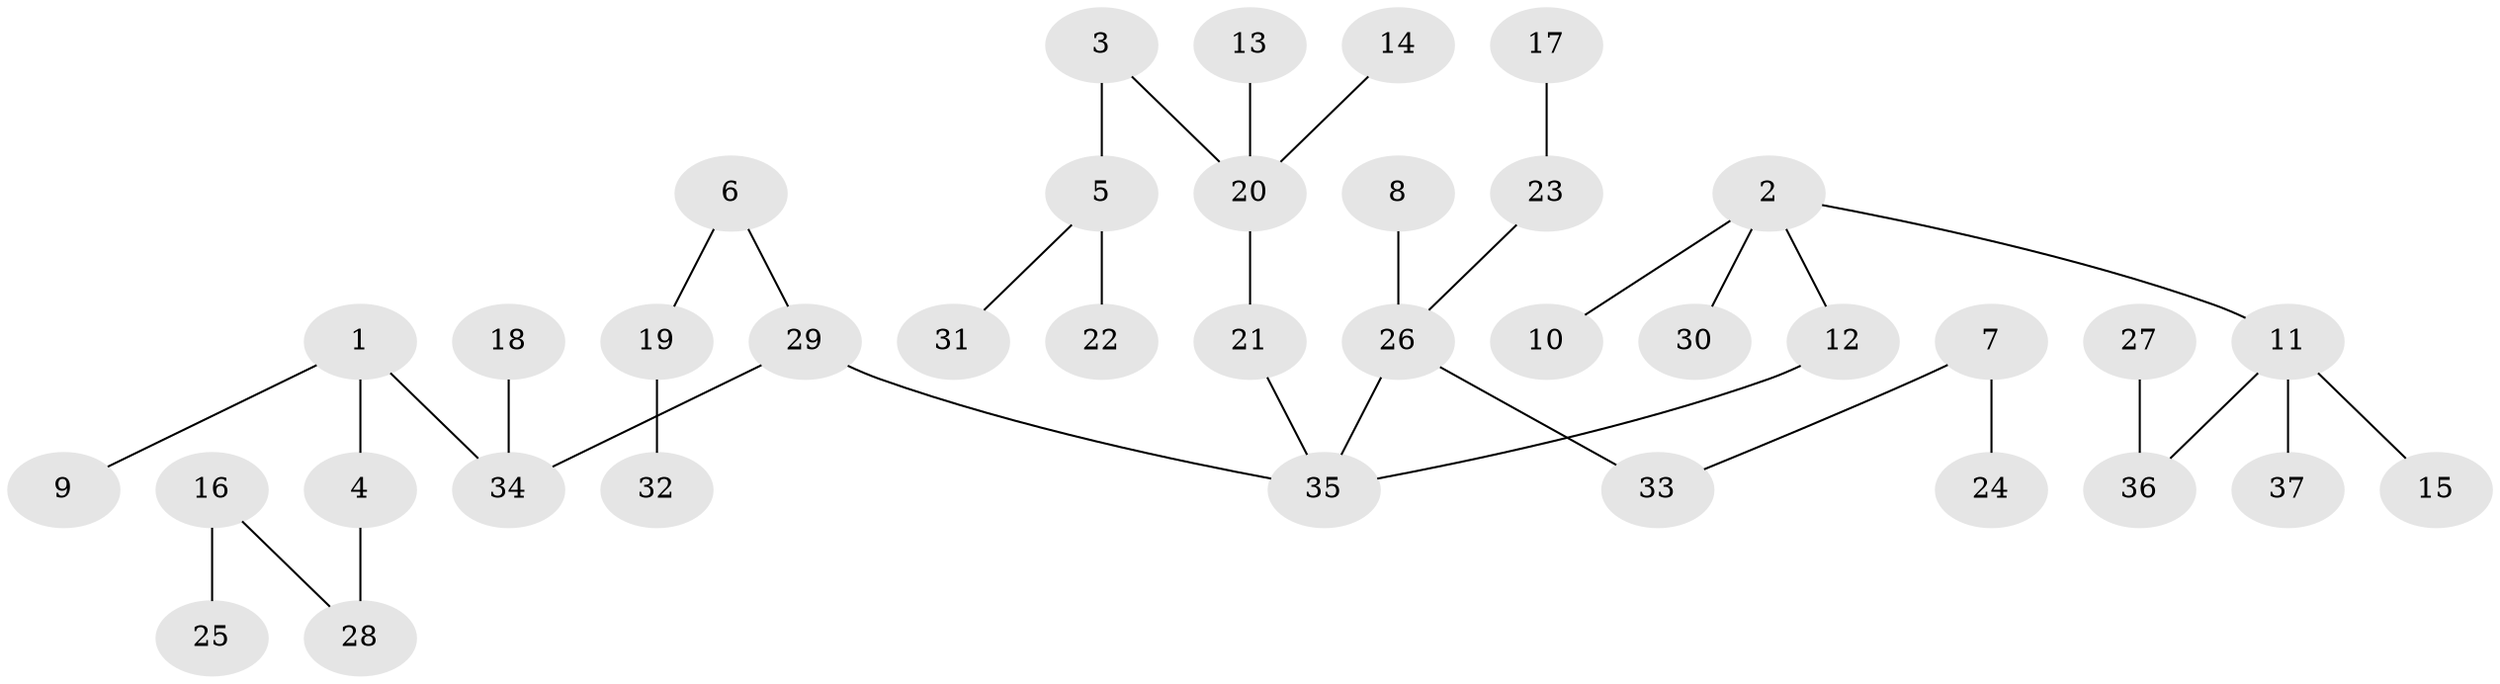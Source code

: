 // original degree distribution, {5: 0.0547945205479452, 3: 0.136986301369863, 6: 0.0136986301369863, 4: 0.0547945205479452, 2: 0.2465753424657534, 1: 0.4931506849315068}
// Generated by graph-tools (version 1.1) at 2025/37/03/04/25 23:37:20]
// undirected, 37 vertices, 36 edges
graph export_dot {
  node [color=gray90,style=filled];
  1;
  2;
  3;
  4;
  5;
  6;
  7;
  8;
  9;
  10;
  11;
  12;
  13;
  14;
  15;
  16;
  17;
  18;
  19;
  20;
  21;
  22;
  23;
  24;
  25;
  26;
  27;
  28;
  29;
  30;
  31;
  32;
  33;
  34;
  35;
  36;
  37;
  1 -- 4 [weight=1.0];
  1 -- 9 [weight=1.0];
  1 -- 34 [weight=1.0];
  2 -- 10 [weight=1.0];
  2 -- 11 [weight=1.0];
  2 -- 12 [weight=1.0];
  2 -- 30 [weight=1.0];
  3 -- 5 [weight=1.0];
  3 -- 20 [weight=1.0];
  4 -- 28 [weight=1.0];
  5 -- 22 [weight=1.0];
  5 -- 31 [weight=1.0];
  6 -- 19 [weight=1.0];
  6 -- 29 [weight=1.0];
  7 -- 24 [weight=1.0];
  7 -- 33 [weight=1.0];
  8 -- 26 [weight=1.0];
  11 -- 15 [weight=1.0];
  11 -- 36 [weight=1.0];
  11 -- 37 [weight=1.0];
  12 -- 35 [weight=1.0];
  13 -- 20 [weight=1.0];
  14 -- 20 [weight=1.0];
  16 -- 25 [weight=1.0];
  16 -- 28 [weight=1.0];
  17 -- 23 [weight=1.0];
  18 -- 34 [weight=1.0];
  19 -- 32 [weight=1.0];
  20 -- 21 [weight=1.0];
  21 -- 35 [weight=1.0];
  23 -- 26 [weight=1.0];
  26 -- 33 [weight=1.0];
  26 -- 35 [weight=1.0];
  27 -- 36 [weight=1.0];
  29 -- 34 [weight=1.0];
  29 -- 35 [weight=1.0];
}
